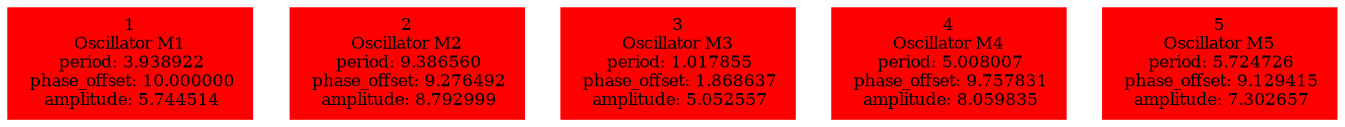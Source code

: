  digraph g{ forcelabels=true;
1 [label=<1<BR />Oscillator M1<BR /> period: 3.938922<BR /> phase_offset: 10.000000<BR /> amplitude: 5.744514>, shape=box,color=red,style=filled,fontsize=8];2 [label=<2<BR />Oscillator M2<BR /> period: 9.386560<BR /> phase_offset: 9.276492<BR /> amplitude: 8.792999>, shape=box,color=red,style=filled,fontsize=8];3 [label=<3<BR />Oscillator M3<BR /> period: 1.017855<BR /> phase_offset: 1.868637<BR /> amplitude: 5.052557>, shape=box,color=red,style=filled,fontsize=8];4 [label=<4<BR />Oscillator M4<BR /> period: 5.008007<BR /> phase_offset: 9.757831<BR /> amplitude: 8.059835>, shape=box,color=red,style=filled,fontsize=8];5 [label=<5<BR />Oscillator M5<BR /> period: 5.724726<BR /> phase_offset: 9.129415<BR /> amplitude: 7.302657>, shape=box,color=red,style=filled,fontsize=8]; }
